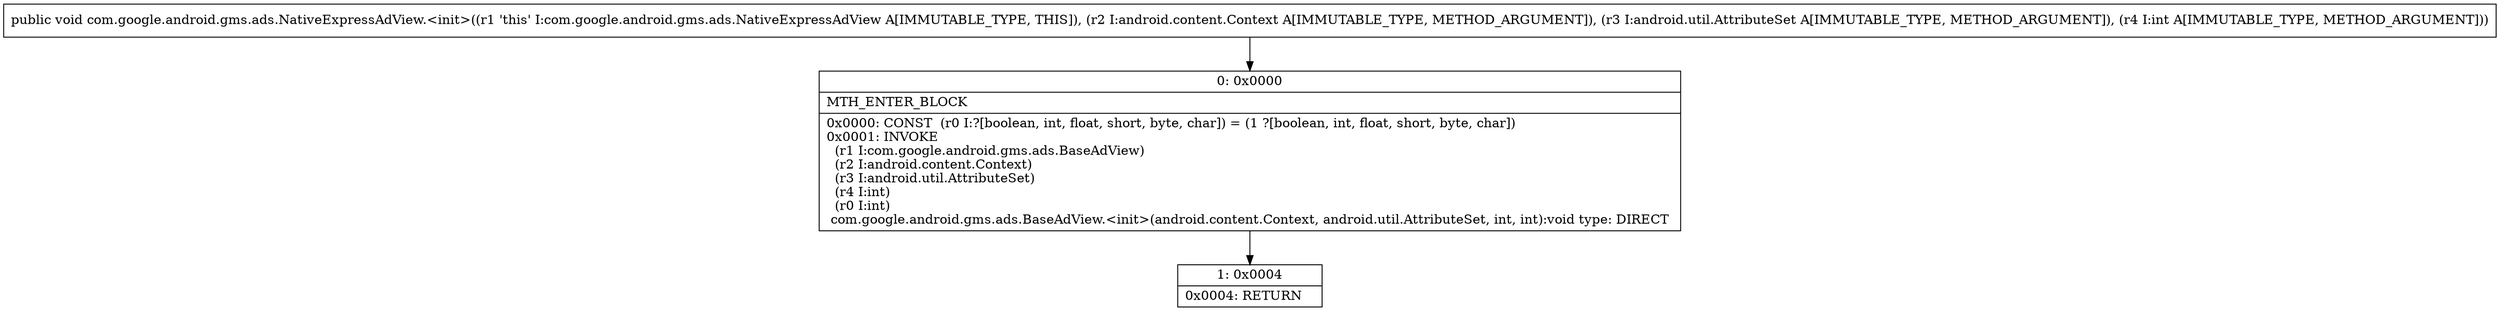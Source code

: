 digraph "CFG forcom.google.android.gms.ads.NativeExpressAdView.\<init\>(Landroid\/content\/Context;Landroid\/util\/AttributeSet;I)V" {
Node_0 [shape=record,label="{0\:\ 0x0000|MTH_ENTER_BLOCK\l|0x0000: CONST  (r0 I:?[boolean, int, float, short, byte, char]) = (1 ?[boolean, int, float, short, byte, char]) \l0x0001: INVOKE  \l  (r1 I:com.google.android.gms.ads.BaseAdView)\l  (r2 I:android.content.Context)\l  (r3 I:android.util.AttributeSet)\l  (r4 I:int)\l  (r0 I:int)\l com.google.android.gms.ads.BaseAdView.\<init\>(android.content.Context, android.util.AttributeSet, int, int):void type: DIRECT \l}"];
Node_1 [shape=record,label="{1\:\ 0x0004|0x0004: RETURN   \l}"];
MethodNode[shape=record,label="{public void com.google.android.gms.ads.NativeExpressAdView.\<init\>((r1 'this' I:com.google.android.gms.ads.NativeExpressAdView A[IMMUTABLE_TYPE, THIS]), (r2 I:android.content.Context A[IMMUTABLE_TYPE, METHOD_ARGUMENT]), (r3 I:android.util.AttributeSet A[IMMUTABLE_TYPE, METHOD_ARGUMENT]), (r4 I:int A[IMMUTABLE_TYPE, METHOD_ARGUMENT])) }"];
MethodNode -> Node_0;
Node_0 -> Node_1;
}

